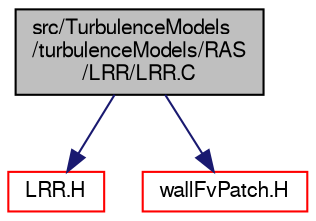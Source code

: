 digraph "src/TurbulenceModels/turbulenceModels/RAS/LRR/LRR.C"
{
  bgcolor="transparent";
  edge [fontname="FreeSans",fontsize="10",labelfontname="FreeSans",labelfontsize="10"];
  node [fontname="FreeSans",fontsize="10",shape=record];
  Node1 [label="src/TurbulenceModels\l/turbulenceModels/RAS\l/LRR/LRR.C",height=0.2,width=0.4,color="black", fillcolor="grey75", style="filled" fontcolor="black"];
  Node1 -> Node2 [color="midnightblue",fontsize="10",style="solid",fontname="FreeSans"];
  Node2 [label="LRR.H",height=0.2,width=0.4,color="red",URL="$a10211.html"];
  Node1 -> Node3 [color="midnightblue",fontsize="10",style="solid",fontname="FreeSans"];
  Node3 [label="wallFvPatch.H",height=0.2,width=0.4,color="red",URL="$a05488.html"];
}
